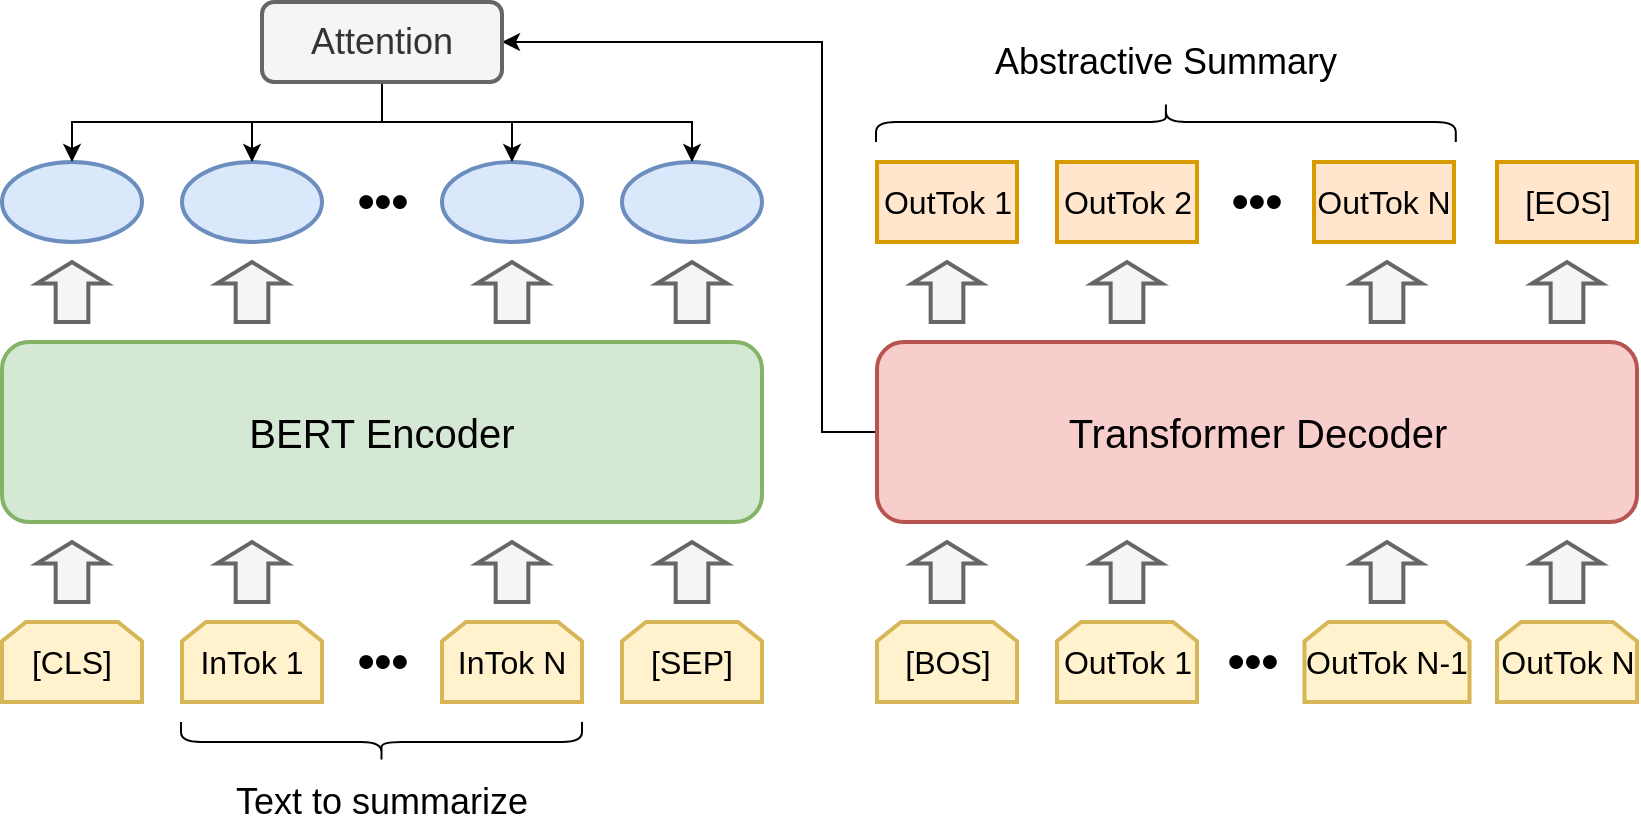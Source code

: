 <mxfile version="12.7.9" type="device"><diagram id="8TQ8afluHRJyeTrCRmGJ" name="Page-1"><mxGraphModel dx="650" dy="913" grid="1" gridSize="10" guides="1" tooltips="1" connect="1" arrows="1" fold="1" page="1" pageScale="1" pageWidth="827" pageHeight="1169" math="0" shadow="0"><root><mxCell id="0"/><mxCell id="1" parent="0"/><mxCell id="qHQRYeHwhnqudn5DERwc-12" value="&lt;font style=&quot;font-size: 16px&quot;&gt;[CLS]&lt;/font&gt;" style="shape=loopLimit;whiteSpace=wrap;html=1;rounded=0;comic=0;strokeColor=#d6b656;size=12;fillColor=#fff2cc;strokeWidth=2;" parent="1" vertex="1"><mxGeometry x="40" y="620" width="70" height="40" as="geometry"/></mxCell><mxCell id="qHQRYeHwhnqudn5DERwc-13" value="&lt;font style=&quot;font-size: 16px&quot;&gt;InTok 1&lt;/font&gt;" style="shape=loopLimit;whiteSpace=wrap;html=1;rounded=0;comic=0;strokeColor=#d6b656;size=12;fillColor=#fff2cc;strokeWidth=2;" parent="1" vertex="1"><mxGeometry x="130" y="620" width="70" height="40" as="geometry"/></mxCell><mxCell id="qHQRYeHwhnqudn5DERwc-14" value="&lt;font style=&quot;font-size: 16px&quot;&gt;InTok N&lt;/font&gt;" style="shape=loopLimit;whiteSpace=wrap;html=1;rounded=0;comic=0;strokeColor=#d6b656;size=12;fillColor=#fff2cc;strokeWidth=2;" parent="1" vertex="1"><mxGeometry x="260" y="620" width="70" height="40" as="geometry"/></mxCell><mxCell id="qHQRYeHwhnqudn5DERwc-15" value="&lt;font style=&quot;font-size: 16px&quot;&gt;[SEP]&lt;/font&gt;" style="shape=loopLimit;whiteSpace=wrap;html=1;rounded=0;comic=0;strokeColor=#d6b656;size=12;fillColor=#fff2cc;strokeWidth=2;" parent="1" vertex="1"><mxGeometry x="350" y="620" width="70" height="40" as="geometry"/></mxCell><mxCell id="qHQRYeHwhnqudn5DERwc-17" value="•••" style="text;strokeColor=none;fillColor=none;html=1;fontSize=24;fontStyle=1;verticalAlign=middle;align=center;rounded=0;comic=0;" parent="1" vertex="1"><mxGeometry x="201.5" y="625" width="57" height="30" as="geometry"/></mxCell><mxCell id="qHQRYeHwhnqudn5DERwc-19" value="" style="shape=singleArrow;direction=north;whiteSpace=wrap;html=1;rounded=0;comic=0;strokeColor=#666666;arrowWidth=0.467;arrowSize=0.36;fillColor=#f5f5f5;fontColor=#333333;strokeWidth=2;" parent="1" vertex="1"><mxGeometry x="57.5" y="580" width="35" height="30" as="geometry"/></mxCell><mxCell id="qHQRYeHwhnqudn5DERwc-20" value="" style="shape=singleArrow;direction=north;whiteSpace=wrap;html=1;rounded=0;comic=0;strokeColor=#666666;arrowWidth=0.467;arrowSize=0.36;fillColor=#f5f5f5;fontColor=#333333;strokeWidth=2;" parent="1" vertex="1"><mxGeometry x="147.5" y="580" width="35" height="30" as="geometry"/></mxCell><mxCell id="qHQRYeHwhnqudn5DERwc-21" value="" style="shape=singleArrow;direction=north;whiteSpace=wrap;html=1;rounded=0;comic=0;strokeColor=#666666;arrowWidth=0.467;arrowSize=0.36;fillColor=#f5f5f5;fontColor=#333333;strokeWidth=2;" parent="1" vertex="1"><mxGeometry x="277.5" y="580" width="35" height="30" as="geometry"/></mxCell><mxCell id="qHQRYeHwhnqudn5DERwc-22" value="" style="shape=singleArrow;direction=north;whiteSpace=wrap;html=1;rounded=0;comic=0;strokeColor=#666666;arrowWidth=0.467;arrowSize=0.36;fillColor=#f5f5f5;fontColor=#333333;strokeWidth=2;" parent="1" vertex="1"><mxGeometry x="367.5" y="580" width="35" height="30" as="geometry"/></mxCell><mxCell id="qHQRYeHwhnqudn5DERwc-25" value="&lt;font style=&quot;font-size: 20px&quot;&gt;BERT Encoder&lt;/font&gt;" style="rounded=1;whiteSpace=wrap;html=1;comic=0;strokeColor=#82b366;fillColor=#d5e8d4;strokeWidth=2;" parent="1" vertex="1"><mxGeometry x="40" y="480" width="380" height="90" as="geometry"/></mxCell><mxCell id="qHQRYeHwhnqudn5DERwc-26" value="" style="shape=singleArrow;direction=north;whiteSpace=wrap;html=1;rounded=0;comic=0;strokeColor=#666666;arrowWidth=0.467;arrowSize=0.36;fillColor=#f5f5f5;fontColor=#333333;strokeWidth=2;" parent="1" vertex="1"><mxGeometry x="57.5" y="440" width="35" height="30" as="geometry"/></mxCell><mxCell id="qHQRYeHwhnqudn5DERwc-27" value="" style="ellipse;whiteSpace=wrap;html=1;rounded=0;comic=0;strokeColor=#6c8ebf;fillColor=#dae8fc;strokeWidth=2;" parent="1" vertex="1"><mxGeometry x="40" y="390" width="70" height="40" as="geometry"/></mxCell><mxCell id="qHQRYeHwhnqudn5DERwc-28" value="" style="shape=singleArrow;direction=north;whiteSpace=wrap;html=1;rounded=0;comic=0;strokeColor=#666666;arrowWidth=0.467;arrowSize=0.36;fillColor=#f5f5f5;fontColor=#333333;strokeWidth=2;" parent="1" vertex="1"><mxGeometry x="147.5" y="440" width="35" height="30" as="geometry"/></mxCell><mxCell id="qHQRYeHwhnqudn5DERwc-29" value="" style="ellipse;whiteSpace=wrap;html=1;rounded=0;comic=0;strokeColor=#6c8ebf;fillColor=#dae8fc;strokeWidth=2;" parent="1" vertex="1"><mxGeometry x="130" y="390" width="70" height="40" as="geometry"/></mxCell><mxCell id="qHQRYeHwhnqudn5DERwc-30" value="" style="shape=singleArrow;direction=north;whiteSpace=wrap;html=1;rounded=0;comic=0;strokeColor=#666666;arrowWidth=0.467;arrowSize=0.36;fillColor=#f5f5f5;fontColor=#333333;strokeWidth=2;" parent="1" vertex="1"><mxGeometry x="277.5" y="440" width="35" height="30" as="geometry"/></mxCell><mxCell id="qHQRYeHwhnqudn5DERwc-31" value="" style="ellipse;whiteSpace=wrap;html=1;rounded=0;comic=0;strokeColor=#6c8ebf;fillColor=#dae8fc;strokeWidth=2;" parent="1" vertex="1"><mxGeometry x="260" y="390" width="70" height="40" as="geometry"/></mxCell><mxCell id="qHQRYeHwhnqudn5DERwc-32" value="" style="shape=singleArrow;direction=north;whiteSpace=wrap;html=1;rounded=0;comic=0;strokeColor=#666666;arrowWidth=0.467;arrowSize=0.36;fillColor=#f5f5f5;fontColor=#333333;strokeWidth=2;" parent="1" vertex="1"><mxGeometry x="367.5" y="440" width="35" height="30" as="geometry"/></mxCell><mxCell id="qHQRYeHwhnqudn5DERwc-33" value="" style="ellipse;whiteSpace=wrap;html=1;rounded=0;comic=0;strokeColor=#6c8ebf;fillColor=#dae8fc;strokeWidth=2;" parent="1" vertex="1"><mxGeometry x="350" y="390" width="70" height="40" as="geometry"/></mxCell><mxCell id="qHQRYeHwhnqudn5DERwc-41" value="•••" style="text;strokeColor=none;fillColor=none;html=1;fontSize=24;fontStyle=1;verticalAlign=middle;align=center;rounded=0;comic=0;" parent="1" vertex="1"><mxGeometry x="201.5" y="395" width="57" height="30" as="geometry"/></mxCell><mxCell id="qHQRYeHwhnqudn5DERwc-42" value="" style="shape=curlyBracket;whiteSpace=wrap;html=1;rounded=1;comic=0;strokeColor=#000000;rotation=-90;strokeWidth=1;" parent="1" vertex="1"><mxGeometry x="219.75" y="579.75" width="20" height="200.5" as="geometry"/></mxCell><mxCell id="qHQRYeHwhnqudn5DERwc-43" value="&lt;font style=&quot;font-size: 18px&quot;&gt;Text to summarize&lt;/font&gt;" style="text;html=1;strokeColor=none;fillColor=none;align=center;verticalAlign=middle;whiteSpace=wrap;rounded=0;comic=0;" parent="1" vertex="1"><mxGeometry x="130" y="700" width="200" height="20" as="geometry"/></mxCell><mxCell id="nepnC-O2Jug3NCn8qaoe-36" style="edgeStyle=orthogonalEdgeStyle;rounded=0;orthogonalLoop=1;jettySize=auto;html=1;exitX=0;exitY=0.5;exitDx=0;exitDy=0;entryX=1;entryY=0.5;entryDx=0;entryDy=0;" parent="1" source="nepnC-O2Jug3NCn8qaoe-3" target="nepnC-O2Jug3NCn8qaoe-8" edge="1"><mxGeometry relative="1" as="geometry"><Array as="points"><mxPoint x="450" y="525"/><mxPoint x="450" y="330"/></Array></mxGeometry></mxCell><mxCell id="nepnC-O2Jug3NCn8qaoe-3" value="&lt;font style=&quot;font-size: 20px&quot;&gt;Transformer Decoder&lt;/font&gt;" style="rounded=1;whiteSpace=wrap;html=1;comic=0;strokeColor=#b85450;fillColor=#f8cecc;strokeWidth=2;" parent="1" vertex="1"><mxGeometry x="477.5" y="480" width="380" height="90" as="geometry"/></mxCell><mxCell id="nepnC-O2Jug3NCn8qaoe-37" style="edgeStyle=orthogonalEdgeStyle;rounded=0;orthogonalLoop=1;jettySize=auto;html=1;exitX=0.5;exitY=1;exitDx=0;exitDy=0;entryX=0.5;entryY=0;entryDx=0;entryDy=0;" parent="1" source="nepnC-O2Jug3NCn8qaoe-8" target="qHQRYeHwhnqudn5DERwc-27" edge="1"><mxGeometry relative="1" as="geometry"/></mxCell><mxCell id="nepnC-O2Jug3NCn8qaoe-38" style="edgeStyle=orthogonalEdgeStyle;rounded=0;orthogonalLoop=1;jettySize=auto;html=1;exitX=0.5;exitY=1;exitDx=0;exitDy=0;entryX=0.5;entryY=0;entryDx=0;entryDy=0;" parent="1" source="nepnC-O2Jug3NCn8qaoe-8" target="qHQRYeHwhnqudn5DERwc-29" edge="1"><mxGeometry relative="1" as="geometry"/></mxCell><mxCell id="nepnC-O2Jug3NCn8qaoe-39" style="edgeStyle=orthogonalEdgeStyle;rounded=0;orthogonalLoop=1;jettySize=auto;html=1;exitX=0.5;exitY=1;exitDx=0;exitDy=0;entryX=0.5;entryY=0;entryDx=0;entryDy=0;" parent="1" source="nepnC-O2Jug3NCn8qaoe-8" target="qHQRYeHwhnqudn5DERwc-31" edge="1"><mxGeometry relative="1" as="geometry"/></mxCell><mxCell id="nepnC-O2Jug3NCn8qaoe-40" style="edgeStyle=orthogonalEdgeStyle;rounded=0;orthogonalLoop=1;jettySize=auto;html=1;exitX=0.5;exitY=1;exitDx=0;exitDy=0;entryX=0.5;entryY=0;entryDx=0;entryDy=0;" parent="1" source="nepnC-O2Jug3NCn8qaoe-8" target="qHQRYeHwhnqudn5DERwc-33" edge="1"><mxGeometry relative="1" as="geometry"/></mxCell><mxCell id="nepnC-O2Jug3NCn8qaoe-8" value="&lt;span style=&quot;font-size: 18px&quot;&gt;Attention&lt;/span&gt;" style="rounded=1;whiteSpace=wrap;html=1;strokeWidth=2;fillColor=#f5f5f5;strokeColor=#666666;fontColor=#333333;" parent="1" vertex="1"><mxGeometry x="170" y="310" width="120" height="40" as="geometry"/></mxCell><mxCell id="nepnC-O2Jug3NCn8qaoe-14" value="&lt;font style=&quot;font-size: 16px&quot;&gt;[BOS]&lt;/font&gt;" style="shape=loopLimit;whiteSpace=wrap;html=1;rounded=0;comic=0;strokeColor=#d6b656;size=12;fillColor=#fff2cc;strokeWidth=2;" parent="1" vertex="1"><mxGeometry x="477.5" y="620" width="70" height="40" as="geometry"/></mxCell><mxCell id="nepnC-O2Jug3NCn8qaoe-15" value="" style="shape=singleArrow;direction=north;whiteSpace=wrap;html=1;rounded=0;comic=0;strokeColor=#666666;arrowWidth=0.467;arrowSize=0.36;fillColor=#f5f5f5;fontColor=#333333;strokeWidth=2;" parent="1" vertex="1"><mxGeometry x="495" y="580" width="35" height="30" as="geometry"/></mxCell><mxCell id="nepnC-O2Jug3NCn8qaoe-16" value="" style="shape=singleArrow;direction=north;whiteSpace=wrap;html=1;rounded=0;comic=0;strokeColor=#666666;arrowWidth=0.467;arrowSize=0.36;fillColor=#f5f5f5;fontColor=#333333;strokeWidth=2;" parent="1" vertex="1"><mxGeometry x="495" y="440" width="35" height="30" as="geometry"/></mxCell><mxCell id="nepnC-O2Jug3NCn8qaoe-17" value="&lt;font style=&quot;font-size: 16px&quot;&gt;OutTok 1&lt;/font&gt;" style="rounded=0;whiteSpace=wrap;html=1;strokeWidth=2;fillColor=#ffe6cc;strokeColor=#d79b00;" parent="1" vertex="1"><mxGeometry x="477.5" y="390" width="70" height="40" as="geometry"/></mxCell><mxCell id="nepnC-O2Jug3NCn8qaoe-19" value="&lt;font style=&quot;font-size: 16px&quot;&gt;OutTok 1&lt;/font&gt;" style="shape=loopLimit;whiteSpace=wrap;html=1;rounded=0;comic=0;strokeColor=#d6b656;size=12;fillColor=#fff2cc;strokeWidth=2;" parent="1" vertex="1"><mxGeometry x="567.5" y="620" width="70" height="40" as="geometry"/></mxCell><mxCell id="nepnC-O2Jug3NCn8qaoe-20" value="" style="shape=singleArrow;direction=north;whiteSpace=wrap;html=1;rounded=0;comic=0;strokeColor=#666666;arrowWidth=0.467;arrowSize=0.36;fillColor=#f5f5f5;fontColor=#333333;strokeWidth=2;" parent="1" vertex="1"><mxGeometry x="585" y="580" width="35" height="30" as="geometry"/></mxCell><mxCell id="nepnC-O2Jug3NCn8qaoe-21" value="" style="shape=singleArrow;direction=north;whiteSpace=wrap;html=1;rounded=0;comic=0;strokeColor=#666666;arrowWidth=0.467;arrowSize=0.36;fillColor=#f5f5f5;fontColor=#333333;strokeWidth=2;" parent="1" vertex="1"><mxGeometry x="585" y="440" width="35" height="30" as="geometry"/></mxCell><mxCell id="nepnC-O2Jug3NCn8qaoe-22" value="&lt;font style=&quot;font-size: 16px&quot;&gt;OutTok 2&lt;/font&gt;" style="rounded=0;whiteSpace=wrap;html=1;strokeWidth=2;fillColor=#ffe6cc;strokeColor=#d79b00;" parent="1" vertex="1"><mxGeometry x="567.5" y="390" width="70" height="40" as="geometry"/></mxCell><mxCell id="nepnC-O2Jug3NCn8qaoe-25" value="&lt;font style=&quot;font-size: 16px&quot;&gt;OutTok N-1&lt;/font&gt;" style="shape=loopLimit;whiteSpace=wrap;html=1;rounded=0;comic=0;strokeColor=#d6b656;size=12;fillColor=#fff2cc;strokeWidth=2;" parent="1" vertex="1"><mxGeometry x="691.25" y="620" width="82.5" height="40" as="geometry"/></mxCell><mxCell id="nepnC-O2Jug3NCn8qaoe-26" value="&lt;font style=&quot;font-size: 16px&quot;&gt;OutTok N&lt;br&gt;&lt;/font&gt;" style="shape=loopLimit;whiteSpace=wrap;html=1;rounded=0;comic=0;strokeColor=#d6b656;size=12;fillColor=#fff2cc;strokeWidth=2;" parent="1" vertex="1"><mxGeometry x="787.5" y="620" width="70" height="40" as="geometry"/></mxCell><mxCell id="nepnC-O2Jug3NCn8qaoe-27" value="•••" style="text;strokeColor=none;fillColor=none;html=1;fontSize=24;fontStyle=1;verticalAlign=middle;align=center;rounded=0;comic=0;" parent="1" vertex="1"><mxGeometry x="636" y="625" width="57" height="30" as="geometry"/></mxCell><mxCell id="nepnC-O2Jug3NCn8qaoe-29" value="" style="shape=singleArrow;direction=north;whiteSpace=wrap;html=1;rounded=0;comic=0;strokeColor=#666666;arrowWidth=0.467;arrowSize=0.36;fillColor=#f5f5f5;fontColor=#333333;strokeWidth=2;" parent="1" vertex="1"><mxGeometry x="715" y="580" width="35" height="30" as="geometry"/></mxCell><mxCell id="nepnC-O2Jug3NCn8qaoe-30" value="" style="shape=singleArrow;direction=north;whiteSpace=wrap;html=1;rounded=0;comic=0;strokeColor=#666666;arrowWidth=0.467;arrowSize=0.36;fillColor=#f5f5f5;fontColor=#333333;strokeWidth=2;" parent="1" vertex="1"><mxGeometry x="805" y="580" width="35" height="30" as="geometry"/></mxCell><mxCell id="nepnC-O2Jug3NCn8qaoe-31" value="" style="shape=singleArrow;direction=north;whiteSpace=wrap;html=1;rounded=0;comic=0;strokeColor=#666666;arrowWidth=0.467;arrowSize=0.36;fillColor=#f5f5f5;fontColor=#333333;strokeWidth=2;" parent="1" vertex="1"><mxGeometry x="715" y="440" width="35" height="30" as="geometry"/></mxCell><mxCell id="nepnC-O2Jug3NCn8qaoe-32" value="&lt;font style=&quot;font-size: 16px&quot;&gt;OutTok N&lt;/font&gt;" style="rounded=0;whiteSpace=wrap;html=1;strokeWidth=2;fillColor=#ffe6cc;strokeColor=#d79b00;" parent="1" vertex="1"><mxGeometry x="696" y="390" width="70" height="40" as="geometry"/></mxCell><mxCell id="nepnC-O2Jug3NCn8qaoe-33" value="" style="shape=singleArrow;direction=north;whiteSpace=wrap;html=1;rounded=0;comic=0;strokeColor=#666666;arrowWidth=0.467;arrowSize=0.36;fillColor=#f5f5f5;fontColor=#333333;strokeWidth=2;" parent="1" vertex="1"><mxGeometry x="805" y="440" width="35" height="30" as="geometry"/></mxCell><mxCell id="nepnC-O2Jug3NCn8qaoe-34" value="&lt;font style=&quot;font-size: 16px&quot;&gt;[EOS]&lt;/font&gt;" style="rounded=0;whiteSpace=wrap;html=1;strokeWidth=2;fillColor=#ffe6cc;strokeColor=#d79b00;" parent="1" vertex="1"><mxGeometry x="787.5" y="390" width="70" height="40" as="geometry"/></mxCell><mxCell id="nepnC-O2Jug3NCn8qaoe-35" value="•••" style="text;strokeColor=none;fillColor=none;html=1;fontSize=24;fontStyle=1;verticalAlign=middle;align=center;rounded=0;comic=0;" parent="1" vertex="1"><mxGeometry x="638" y="395" width="57" height="30" as="geometry"/></mxCell><mxCell id="nepnC-O2Jug3NCn8qaoe-41" value="" style="shape=curlyBracket;whiteSpace=wrap;html=1;rounded=1;comic=0;strokeColor=#000000;rotation=90;strokeWidth=1;" parent="1" vertex="1"><mxGeometry x="611.95" y="225.06" width="20" height="289.9" as="geometry"/></mxCell><mxCell id="nepnC-O2Jug3NCn8qaoe-42" value="&lt;font style=&quot;font-size: 18px&quot;&gt;Abstractive Summary&lt;/font&gt;" style="text;html=1;strokeColor=none;fillColor=none;align=center;verticalAlign=middle;whiteSpace=wrap;rounded=0;comic=0;" parent="1" vertex="1"><mxGeometry x="521.95" y="330" width="200" height="20" as="geometry"/></mxCell></root></mxGraphModel></diagram></mxfile>